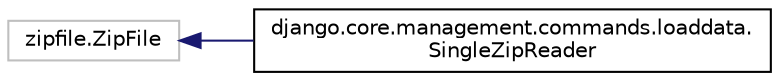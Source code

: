 digraph "Graphical Class Hierarchy"
{
 // LATEX_PDF_SIZE
  edge [fontname="Helvetica",fontsize="10",labelfontname="Helvetica",labelfontsize="10"];
  node [fontname="Helvetica",fontsize="10",shape=record];
  rankdir="LR";
  Node3667 [label="zipfile.ZipFile",height=0.2,width=0.4,color="grey75", fillcolor="white", style="filled",tooltip=" "];
  Node3667 -> Node0 [dir="back",color="midnightblue",fontsize="10",style="solid",fontname="Helvetica"];
  Node0 [label="django.core.management.commands.loaddata.\lSingleZipReader",height=0.2,width=0.4,color="black", fillcolor="white", style="filled",URL="$d1/d3e/classdjango_1_1core_1_1management_1_1commands_1_1loaddata_1_1_single_zip_reader.html",tooltip=" "];
}
